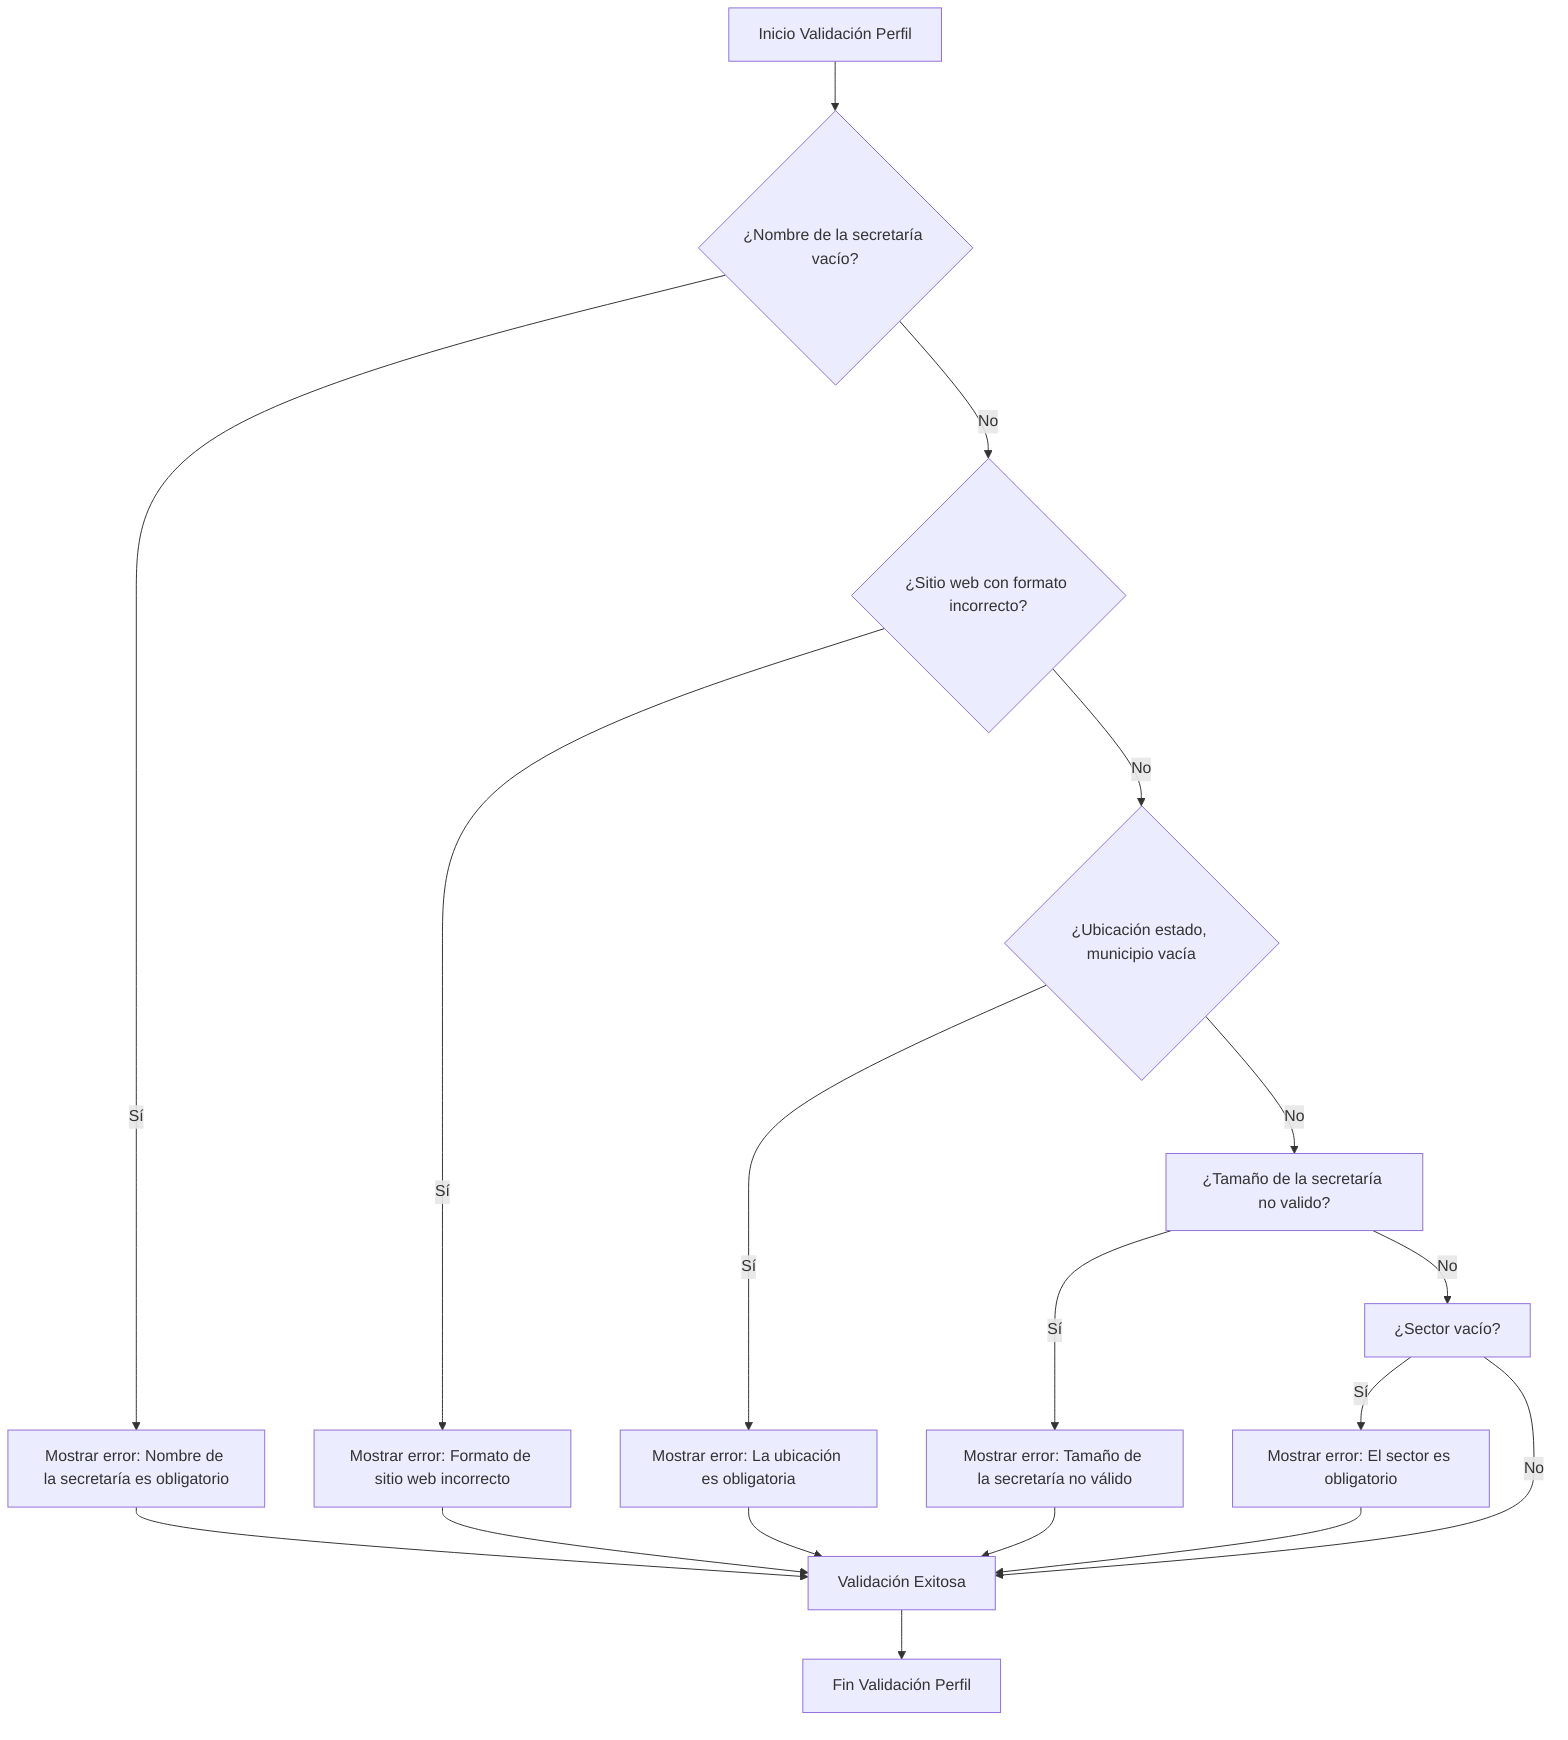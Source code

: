 graph TD
    A[Inicio Validación Perfil] --> B{¿Nombre de la secretaría vacío?};
    B -- Sí --> C[Mostrar error: Nombre de la secretaría es obligatorio];
    B -- No --> D{¿Sitio web con formato incorrecto?};
    D -- Sí --> E[Mostrar error: Formato de sitio web incorrecto];
    D -- No --> F{¿Ubicación estado, municipio vacía};
    F -- Sí --> G[Mostrar error: La ubicación es obligatoria];
    F -- No --> H[¿Tamaño de la secretaría no valido?];
    H -- Sí --> I[Mostrar error: Tamaño de la secretaría no válido];
    H -- No --> J[¿Sector vacío?];
    J -- Sí --> K[Mostrar error: El sector es obligatorio];
    J -- No --> L[Validación Exitosa];
    C --> L;
    E --> L;
    G --> L;
    I --> L;
    K --> L;
    L --> M[Fin Validación Perfil];